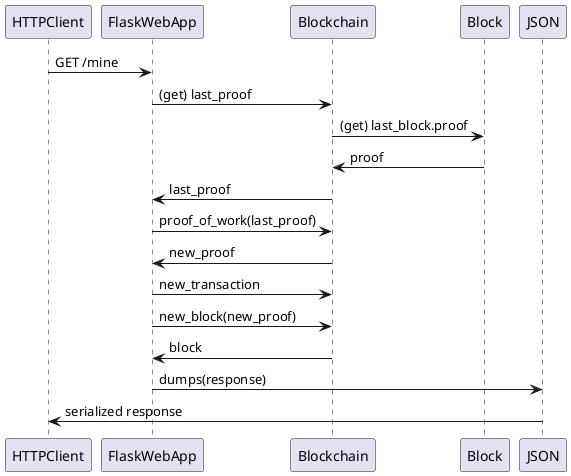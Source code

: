 @startuml
HTTPClient -> FlaskWebApp: GET /mine
FlaskWebApp -> Blockchain: (get) last_proof
Blockchain -> Block: (get) last_block.proof
Block -> Blockchain: proof
Blockchain -> FlaskWebApp: last_proof
FlaskWebApp -> Blockchain: proof_of_work(last_proof)
Blockchain -> FlaskWebApp: new_proof
FlaskWebApp -> Blockchain: new_transaction
FlaskWebApp -> Blockchain: new_block(new_proof)
Blockchain -> FlaskWebApp: block
FlaskWebApp -> JSON: dumps(response)
JSON -> HTTPClient: serialized response
@enduml
